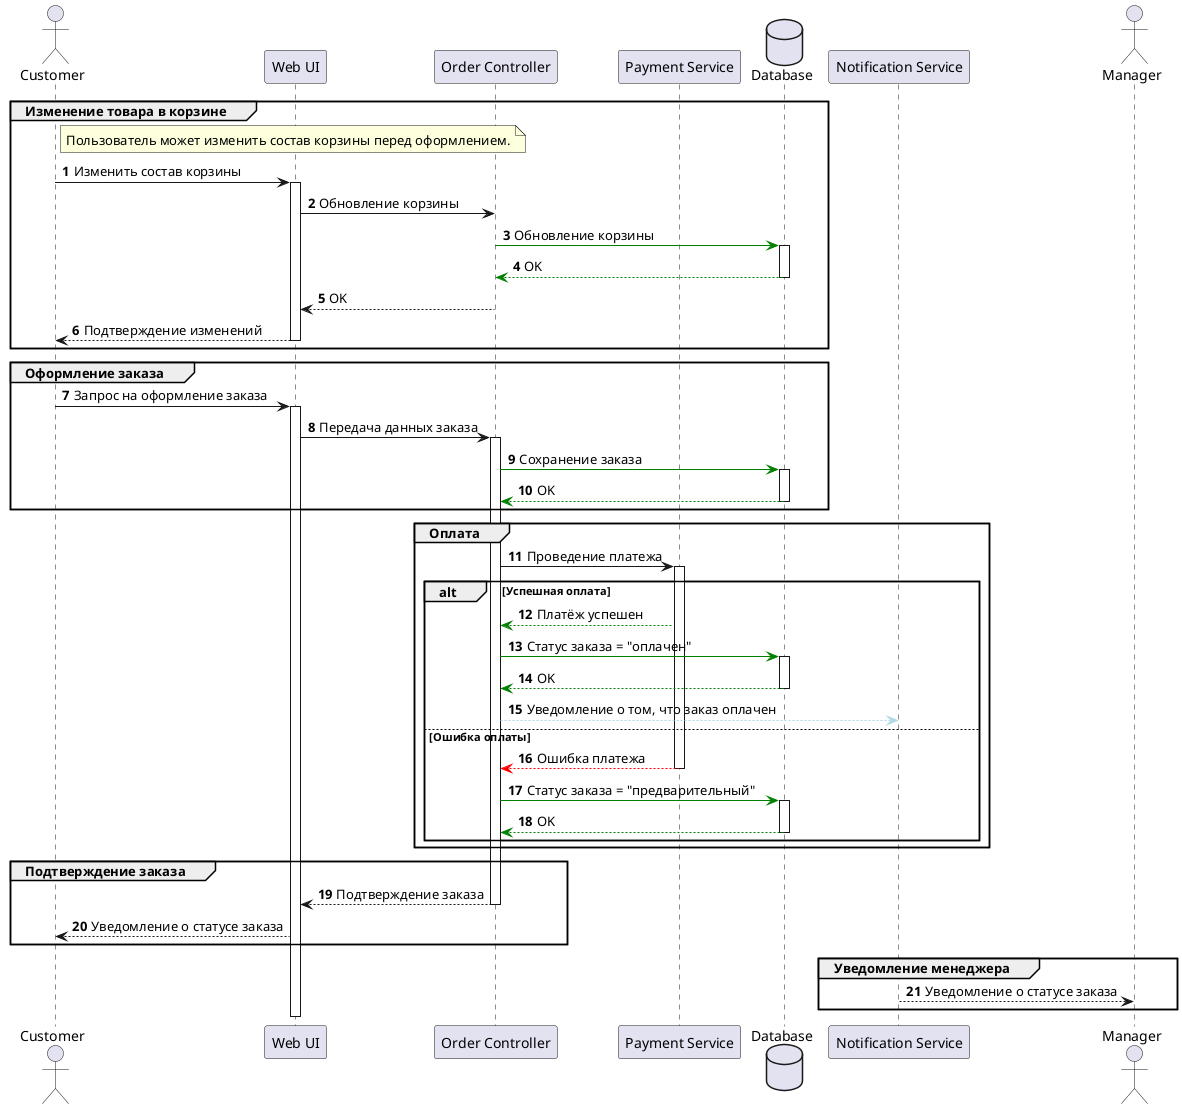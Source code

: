 @startuml sequence_one
actor Customer
participant "Web UI" as WebUI
participant "Order Controller" as OrderCtrl
participant "Payment Service" as PaymentSvc
database Database
participant "Notification Service" as NotificationSvc 
actor Manager

autonumber

group Изменение товара в корзине
    note right of Customer 
      Пользователь может изменить состав корзины перед оформлением.
    end note
    
    Customer -> WebUI : Изменить состав корзины
    activate WebUI
    WebUI -> OrderCtrl : Обновление корзины
    OrderCtrl [#green]-> Database : Обновление корзины
    activate Database
    Database -[#green]-> OrderCtrl : OK
    deactivate Database
    OrderCtrl --> WebUI : OK
    
    WebUI --> Customer : Подтверждение изменений
deactivate WebUI
end

group Оформление заказа
    Customer -> WebUI : Запрос на оформление заказа
    activate WebUI
    WebUI -> OrderCtrl : Передача данных заказа
    activate OrderCtrl
    OrderCtrl [#green]-> Database :Cохранение заказа
    activate Database
    Database -[#green]-> OrderCtrl : OK
    deactivate Database
end

group Оплата
    OrderCtrl -> PaymentSvc : Проведение платежа
    activate PaymentSvc

    alt Успешная оплата
        PaymentSvc -[#green]-> OrderCtrl : Платёж успешен
        OrderCtrl [#green]-> Database : Статус заказа = "оплачен"
        activate Database
        Database -[#green]-> OrderCtrl : OK
        deactivate Database
        OrderCtrl -[#lightblue]-> NotificationSvc : Уведомление о том, что заказ оплачен
    else Ошибка оплаты
        PaymentSvc -[#red]-> OrderCtrl : Ошибка платежа
        deactivate PaymentSvc
        OrderCtrl [#green]-> Database : Статус заказа = "предварительный"
        activate Database
        Database -[#green]-> OrderCtrl : OK
        deactivate Database
    end

    deactivate PaymentSvc
end

group Подтверждение заказа
    OrderCtrl --> WebUI : Подтверждение заказа
    deactivate OrderCtrl

    WebUI --> Customer : Уведомление о статусе заказа
end

group Уведомление менеджера
    NotificationSvc --> Manager: Уведомление о статусе заказа
end

deactivate WebUI
@enduml
